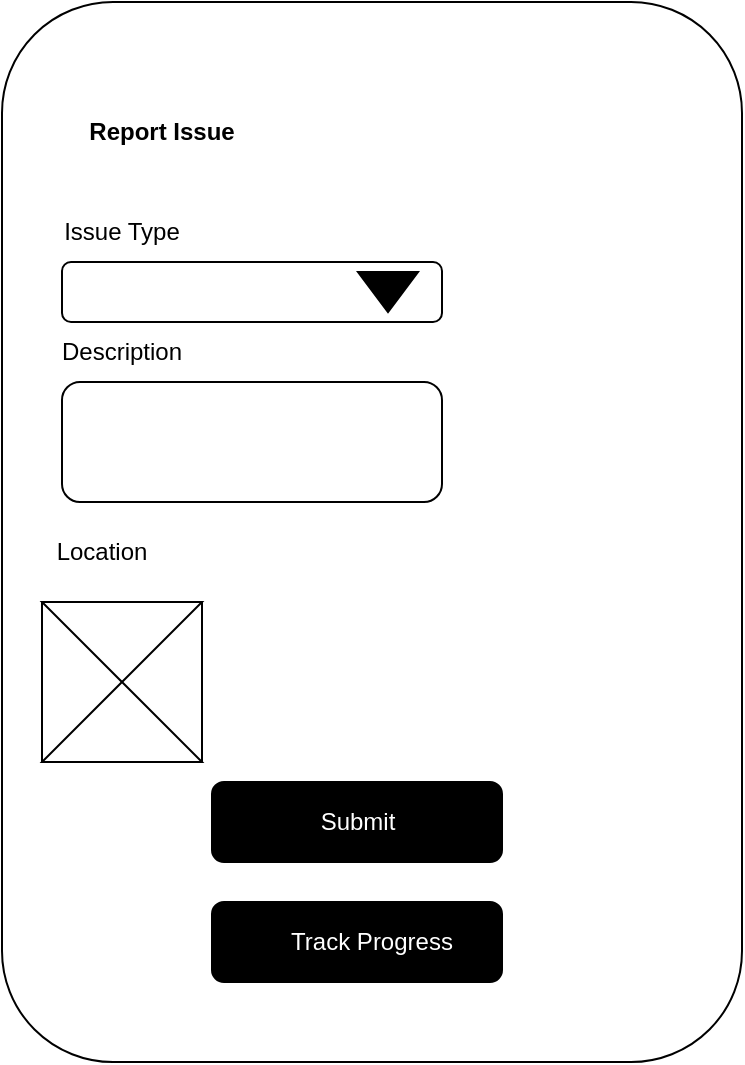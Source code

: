 <mxfile version="20.8.16" type="device"><diagram name="Page-1" id="0YnLDvFYkGTXiBanlUkX"><mxGraphModel dx="1440" dy="860" grid="1" gridSize="10" guides="1" tooltips="1" connect="1" arrows="1" fold="1" page="1" pageScale="1" pageWidth="850" pageHeight="1100" math="0" shadow="0"><root><mxCell id="0"/><mxCell id="1" parent="0"/><mxCell id="hHAPUvtKGpt6dTFy8kPd-1" value="" style="rounded=1;whiteSpace=wrap;html=1;" vertex="1" parent="1"><mxGeometry x="200" y="40" width="370" height="530" as="geometry"/></mxCell><mxCell id="hHAPUvtKGpt6dTFy8kPd-2" value="&lt;b&gt;Report Issue&lt;/b&gt;" style="text;html=1;strokeColor=none;fillColor=none;align=center;verticalAlign=middle;whiteSpace=wrap;rounded=0;" vertex="1" parent="1"><mxGeometry x="220" y="90" width="120" height="30" as="geometry"/></mxCell><mxCell id="hHAPUvtKGpt6dTFy8kPd-3" value="Issue Type" style="text;html=1;strokeColor=none;fillColor=none;align=center;verticalAlign=middle;whiteSpace=wrap;rounded=0;" vertex="1" parent="1"><mxGeometry x="230" y="140" width="60" height="30" as="geometry"/></mxCell><mxCell id="hHAPUvtKGpt6dTFy8kPd-4" value="" style="rounded=1;whiteSpace=wrap;html=1;" vertex="1" parent="1"><mxGeometry x="230" y="170" width="190" height="30" as="geometry"/></mxCell><mxCell id="hHAPUvtKGpt6dTFy8kPd-5" value="Description" style="text;html=1;strokeColor=none;fillColor=none;align=center;verticalAlign=middle;whiteSpace=wrap;rounded=0;" vertex="1" parent="1"><mxGeometry x="230" y="200" width="60" height="30" as="geometry"/></mxCell><mxCell id="hHAPUvtKGpt6dTFy8kPd-6" value="" style="rounded=1;whiteSpace=wrap;html=1;" vertex="1" parent="1"><mxGeometry x="230" y="230" width="190" height="60" as="geometry"/></mxCell><mxCell id="hHAPUvtKGpt6dTFy8kPd-7" value="Location" style="text;html=1;strokeColor=none;fillColor=none;align=center;verticalAlign=middle;whiteSpace=wrap;rounded=0;" vertex="1" parent="1"><mxGeometry x="220" y="300" width="60" height="30" as="geometry"/></mxCell><mxCell id="hHAPUvtKGpt6dTFy8kPd-8" value="" style="whiteSpace=wrap;html=1;aspect=fixed;" vertex="1" parent="1"><mxGeometry x="220" y="340" width="80" height="80" as="geometry"/></mxCell><mxCell id="hHAPUvtKGpt6dTFy8kPd-9" value="" style="shape=collate;whiteSpace=wrap;html=1;" vertex="1" parent="1"><mxGeometry x="220" y="340" width="80" height="80" as="geometry"/></mxCell><mxCell id="hHAPUvtKGpt6dTFy8kPd-10" value="" style="rounded=1;whiteSpace=wrap;html=1;fillColor=#000000;" vertex="1" parent="1"><mxGeometry x="305" y="430" width="145" height="40" as="geometry"/></mxCell><mxCell id="hHAPUvtKGpt6dTFy8kPd-11" value="" style="rounded=1;whiteSpace=wrap;html=1;fillColor=#000000;" vertex="1" parent="1"><mxGeometry x="305" y="490" width="145" height="40" as="geometry"/></mxCell><mxCell id="hHAPUvtKGpt6dTFy8kPd-12" value="&lt;font color=&quot;#ffffff&quot;&gt;Submit&lt;/font&gt;" style="text;html=1;strokeColor=none;fillColor=none;align=center;verticalAlign=middle;whiteSpace=wrap;rounded=0;" vertex="1" parent="1"><mxGeometry x="348" y="435" width="60" height="30" as="geometry"/></mxCell><mxCell id="hHAPUvtKGpt6dTFy8kPd-13" value="&lt;font color=&quot;#ffffff&quot;&gt;Track Progress&lt;/font&gt;" style="text;html=1;strokeColor=none;fillColor=none;align=center;verticalAlign=middle;whiteSpace=wrap;rounded=0;" vertex="1" parent="1"><mxGeometry x="340" y="495" width="90" height="30" as="geometry"/></mxCell><mxCell id="hHAPUvtKGpt6dTFy8kPd-14" value="" style="shape=offPageConnector;whiteSpace=wrap;html=1;fontColor=#FFFFFF;fillColor=#000000;size=1;" vertex="1" parent="1"><mxGeometry x="378" y="175" width="30" height="20" as="geometry"/></mxCell></root></mxGraphModel></diagram></mxfile>